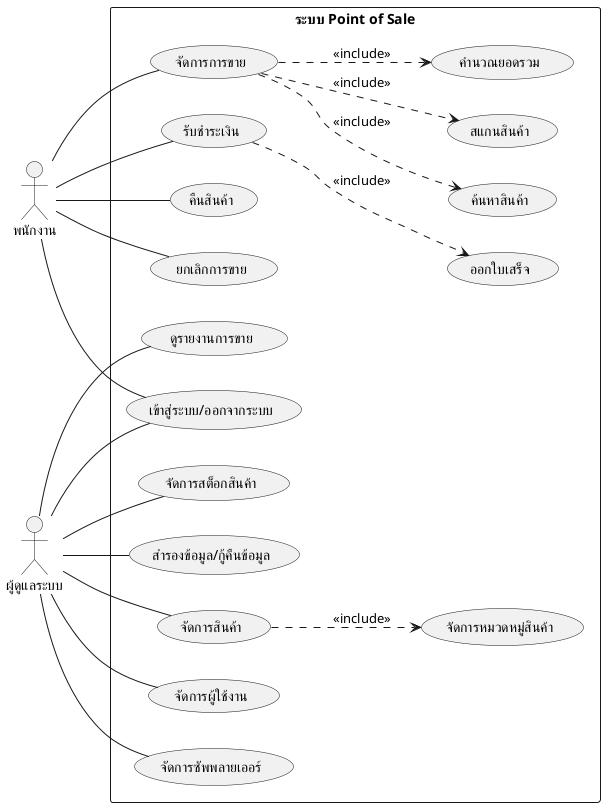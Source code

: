 @startuml pos_usecase_noCustomer
skinparam defaultFontName "Tahoma"
left to right direction
actor "พนักงาน" as cashier
actor "ผู้ดูแลระบบ" as admin
' actor "ลูกค้า" as customer

rectangle "ระบบ Point of Sale" {
  usecase "เข้าสู่ระบบ/ออกจากระบบ" as login
  usecase "จัดการการขาย" as manageSales
  usecase "รับชำระเงิน" as processPayment
  usecase "คืนสินค้า" as returnItem
  usecase "ยกเลิกการขาย" as cancelSale
  usecase "ค้นหาสินค้า" as searchProduct
  usecase "สแกนสินค้า" as scanProduct
  usecase "คำนวณยอดรวม" as calculateTotal
  usecase "ออกใบเสร็จ" as generateReceipt
  usecase "จัดการสินค้า" as manageProducts
  usecase "จัดการหมวดหมู่สินค้า" as manageCategories
  usecase "จัดการผู้ใช้งาน" as manageUsers
  usecase "จัดการซัพพลายเออร์" as manageSuppliers
  usecase "ดูรายงานการขาย" as viewReports
  usecase "จัดการสต็อกสินค้า" as manageStock
  usecase "สำรองข้อมูล/กู้คืนข้อมูล" as backupRestore
  ' usecase "ชำระเงิน" as makePayment
  ' usecase "รับใบเสร็จ" as receiveReceipt
}

cashier -- login
cashier -- manageSales
cashier -- processPayment
cashier -- returnItem
cashier -- cancelSale

manageSales ..> searchProduct : <<include>>
manageSales ..> scanProduct : <<include>>
manageSales ..> calculateTotal : <<include>>
processPayment ..> generateReceipt : <<include>>

admin -- login
admin -- manageProducts
admin -- manageUsers
admin -- manageSuppliers
admin -- viewReports
admin -- manageStock
admin -- backupRestore

manageProducts ..> manageCategories : <<include>>

' customer -- makePayment
' customer -- receiveReceipt

@enduml
